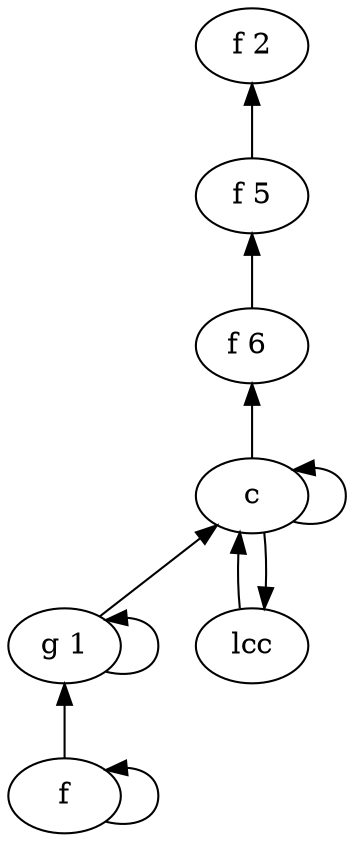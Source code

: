 digraph "hbw-graph-0" {
	f
	f
	f -> f [dir=back]
	"g 1"
	"g 1" -> f [dir=back]
	"g 1"
	"g 1" -> "g 1" [dir=back]
	c
	c -> "g 1" [dir=back]
	lcc
	lcc -> c [dir=back]
	c
	c -> lcc [dir=back]
	c
	c -> c [dir=back]
	"f 6 "
	"f 6 " -> c [dir=back]
	"f 5"
	"f 5" -> "f 6 " [dir=back]
	"f 2"
	"f 2" -> "f 5" [dir=back]
}
